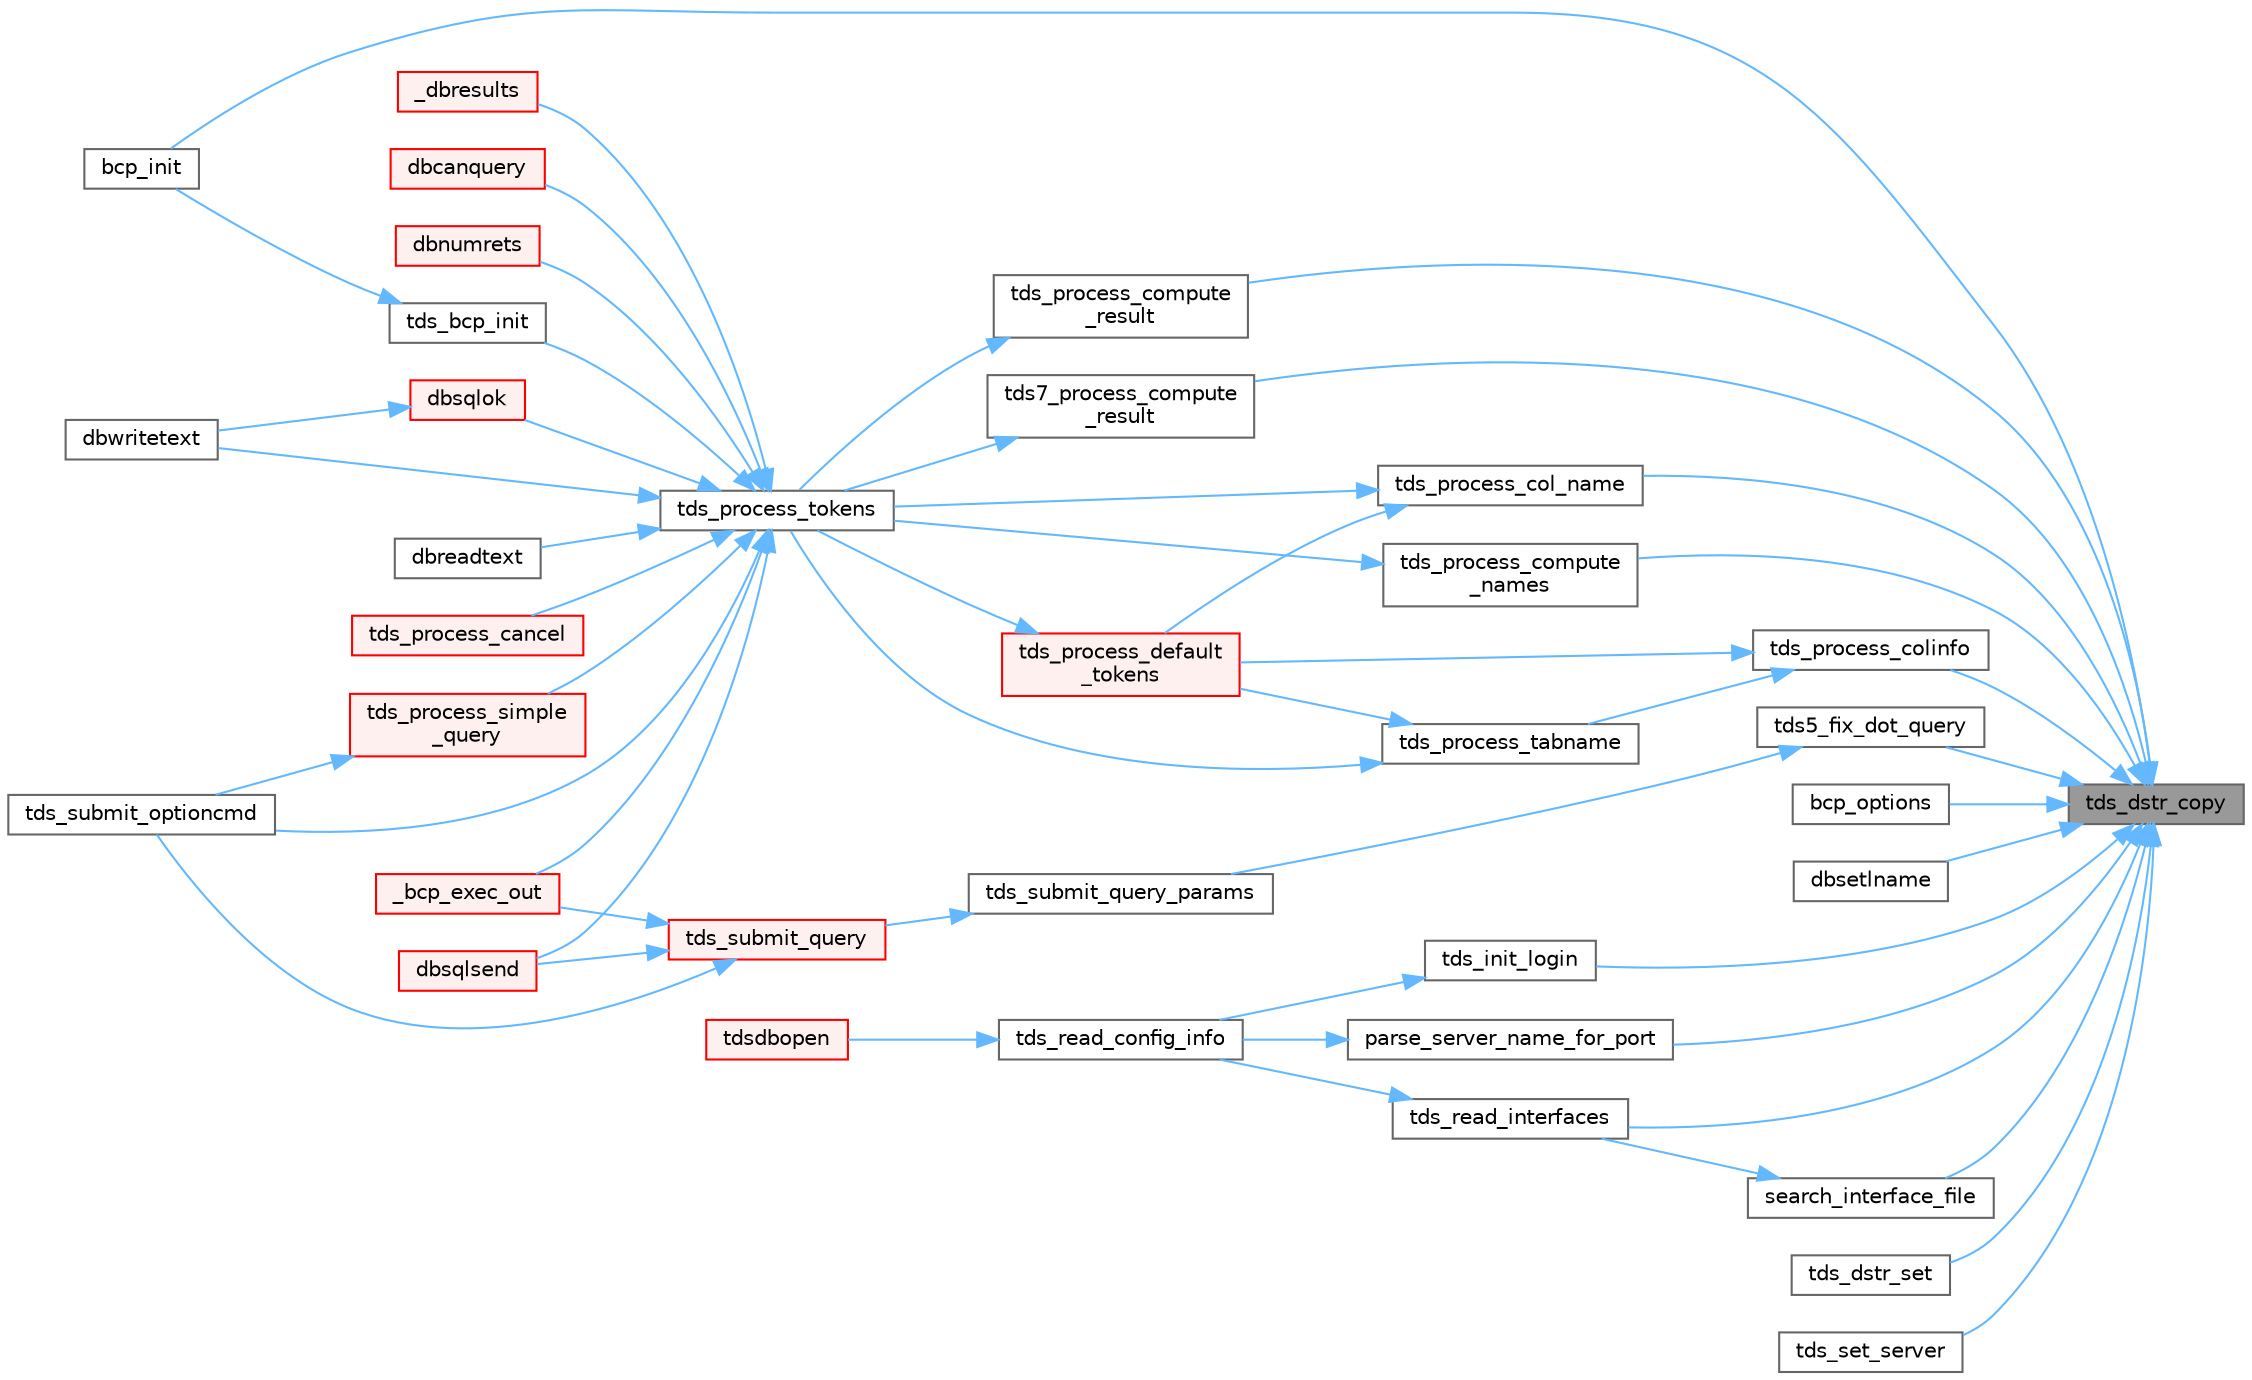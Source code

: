 digraph "tds_dstr_copy"
{
 // LATEX_PDF_SIZE
  bgcolor="transparent";
  edge [fontname=Helvetica,fontsize=10,labelfontname=Helvetica,labelfontsize=10];
  node [fontname=Helvetica,fontsize=10,shape=box,height=0.2,width=0.4];
  rankdir="RL";
  Node1 [id="Node000001",label="tds_dstr_copy",height=0.2,width=0.4,color="gray40", fillcolor="grey60", style="filled", fontcolor="black",tooltip="copy a string from another"];
  Node1 -> Node2 [id="edge1_Node000001_Node000002",dir="back",color="steelblue1",style="solid",tooltip=" "];
  Node2 [id="Node000002",label="bcp_init",height=0.2,width=0.4,color="grey40", fillcolor="white", style="filled",URL="$a00565.html#gada8e987c4a6225b9276c05ba3a4f47a0",tooltip="Prepare for bulk copy operation on a table."];
  Node1 -> Node3 [id="edge2_Node000001_Node000003",dir="back",color="steelblue1",style="solid",tooltip=" "];
  Node3 [id="Node000003",label="bcp_options",height=0.2,width=0.4,color="grey40", fillcolor="white", style="filled",URL="$a00565.html#gafec3feb5bac1cb33545ba01efb0a67b8",tooltip="Set \"hints\" for uploading a file."];
  Node1 -> Node4 [id="edge3_Node000001_Node000004",dir="back",color="steelblue1",style="solid",tooltip=" "];
  Node4 [id="Node000004",label="dbsetlname",height=0.2,width=0.4,color="grey40", fillcolor="white", style="filled",URL="$a00569.html#gae1fc46447c4f8a9ff7f66607b8cd23b6",tooltip="Set the value of a string in a LOGINREC structure."];
  Node1 -> Node5 [id="edge4_Node000001_Node000005",dir="back",color="steelblue1",style="solid",tooltip=" "];
  Node5 [id="Node000005",label="parse_server_name_for_port",height=0.2,width=0.4,color="grey40", fillcolor="white", style="filled",URL="$a00574.html#ga0f9a22fb6744c5224a97ec3f83af4e15",tooltip="Check the server name to find port info first Warning: connection-> & login-> are all modified when n..."];
  Node5 -> Node6 [id="edge5_Node000005_Node000006",dir="back",color="steelblue1",style="solid",tooltip=" "];
  Node6 [id="Node000006",label="tds_read_config_info",height=0.2,width=0.4,color="grey40", fillcolor="white", style="filled",URL="$a00574.html#ga9ff2436ea56ddcdecf984acf46ce4b90",tooltip="tds_read_config_info() will fill the tds connection structure based on configuration information gath..."];
  Node6 -> Node7 [id="edge6_Node000006_Node000007",dir="back",color="steelblue1",style="solid",tooltip=" "];
  Node7 [id="Node000007",label="tdsdbopen",height=0.2,width=0.4,color="red", fillcolor="#FFF0F0", style="filled",URL="$a00569.html#gae6da75d7b9e7b567890fc83c9459d824",tooltip="Form a connection with the server."];
  Node1 -> Node9 [id="edge7_Node000001_Node000009",dir="back",color="steelblue1",style="solid",tooltip=" "];
  Node9 [id="Node000009",label="search_interface_file",height=0.2,width=0.4,color="grey40", fillcolor="white", style="filled",URL="$a00574.html#gad43c2e3a54e42b357c4ffe93d2816a48",tooltip="Open and read the file 'file' searching for a logical server by the name of 'host'."];
  Node9 -> Node10 [id="edge8_Node000009_Node000010",dir="back",color="steelblue1",style="solid",tooltip=" "];
  Node10 [id="Node000010",label="tds_read_interfaces",height=0.2,width=0.4,color="grey40", fillcolor="white", style="filled",URL="$a00574.html#ga66de78d379cad2ee3d6c26948ad6445f",tooltip="Try to find the IP number and port for a (possibly) logical server name."];
  Node10 -> Node6 [id="edge9_Node000010_Node000006",dir="back",color="steelblue1",style="solid",tooltip=" "];
  Node1 -> Node11 [id="edge10_Node000001_Node000011",dir="back",color="steelblue1",style="solid",tooltip=" "];
  Node11 [id="Node000011",label="tds5_fix_dot_query",height=0.2,width=0.4,color="grey40", fillcolor="white", style="filled",URL="$a00578.html#ga8853354723094c8efcd87fabf675c64f",tooltip="Substitute ?-style placeholders with named (@param) ones."];
  Node11 -> Node12 [id="edge11_Node000011_Node000012",dir="back",color="steelblue1",style="solid",tooltip=" "];
  Node12 [id="Node000012",label="tds_submit_query_params",height=0.2,width=0.4,color="grey40", fillcolor="white", style="filled",URL="$a00578.html#ga95e0fccedc459a4404f496eec74a369a",tooltip="Sends a language string to the database server for processing."];
  Node12 -> Node13 [id="edge12_Node000012_Node000013",dir="back",color="steelblue1",style="solid",tooltip=" "];
  Node13 [id="Node000013",label="tds_submit_query",height=0.2,width=0.4,color="red", fillcolor="#FFF0F0", style="filled",URL="$a00578.html#ga5a29ae7f99d089dc3cea85ec6ee5f3ab",tooltip="Sends a language string to the database server for processing."];
  Node13 -> Node14 [id="edge13_Node000013_Node000014",dir="back",color="steelblue1",style="solid",tooltip=" "];
  Node14 [id="Node000014",label="_bcp_exec_out",height=0.2,width=0.4,color="red", fillcolor="#FFF0F0", style="filled",URL="$a00566.html#gae67546338cb9542a4902aa914f57f314",tooltip=" "];
  Node13 -> Node16 [id="edge14_Node000013_Node000016",dir="back",color="steelblue1",style="solid",tooltip=" "];
  Node16 [id="Node000016",label="dbsqlsend",height=0.2,width=0.4,color="red", fillcolor="#FFF0F0", style="filled",URL="$a00563.html#gac980139b9cea03cf93e373d425991481",tooltip="Transmit the command buffer to the server."];
  Node13 -> Node27 [id="edge15_Node000013_Node000027",dir="back",color="steelblue1",style="solid",tooltip=" "];
  Node27 [id="Node000027",label="tds_submit_optioncmd",height=0.2,width=0.4,color="grey40", fillcolor="white", style="filled",URL="$a00578.html#gaf0da49585d39e99780a004ee2ca23479",tooltip="Send option commands to server."];
  Node1 -> Node33 [id="edge16_Node000001_Node000033",dir="back",color="steelblue1",style="solid",tooltip=" "];
  Node33 [id="Node000033",label="tds7_process_compute\l_result",height=0.2,width=0.4,color="grey40", fillcolor="white", style="filled",URL="$a00580.html#ga6728e344caa20aea1def85f58dea138b",tooltip="tds7_process_compute_result() processes compute result sets for TDS 7/8."];
  Node33 -> Node34 [id="edge17_Node000033_Node000034",dir="back",color="steelblue1",style="solid",tooltip=" "];
  Node34 [id="Node000034",label="tds_process_tokens",height=0.2,width=0.4,color="grey40", fillcolor="white", style="filled",URL="$a00580.html#gabfc9de1d1fe718818caf63a4be4035a6",tooltip="process all streams."];
  Node34 -> Node14 [id="edge18_Node000034_Node000014",dir="back",color="steelblue1",style="solid",tooltip=" "];
  Node34 -> Node35 [id="edge19_Node000034_Node000035",dir="back",color="steelblue1",style="solid",tooltip=" "];
  Node35 [id="Node000035",label="_dbresults",height=0.2,width=0.4,color="red", fillcolor="#FFF0F0", style="filled",URL="$a00563.html#gaf1879b85e8238c015b9648d077665285",tooltip=" "];
  Node34 -> Node37 [id="edge20_Node000034_Node000037",dir="back",color="steelblue1",style="solid",tooltip=" "];
  Node37 [id="Node000037",label="dbcanquery",height=0.2,width=0.4,color="red", fillcolor="#FFF0F0", style="filled",URL="$a00563.html#ga559e24ba70d0d96c3469eb6ab8f74e05",tooltip="Cancel the query currently being retrieved, discarding all pending rows."];
  Node34 -> Node38 [id="edge21_Node000034_Node000038",dir="back",color="steelblue1",style="solid",tooltip=" "];
  Node38 [id="Node000038",label="dbnumrets",height=0.2,width=0.4,color="red", fillcolor="#FFF0F0", style="filled",URL="$a00564.html#gaff09873008411a0573f6d1a9e6c7cf4b",tooltip="Get count of output parameters filled by a stored procedure."];
  Node34 -> Node42 [id="edge22_Node000034_Node000042",dir="back",color="steelblue1",style="solid",tooltip=" "];
  Node42 [id="Node000042",label="dbreadtext",height=0.2,width=0.4,color="grey40", fillcolor="white", style="filled",URL="$a00563.html#gadd5685565c8c6c86079e17b8a73b324c",tooltip="Fetch part of a text or image value from the server."];
  Node34 -> Node43 [id="edge23_Node000034_Node000043",dir="back",color="steelblue1",style="solid",tooltip=" "];
  Node43 [id="Node000043",label="dbsqlok",height=0.2,width=0.4,color="red", fillcolor="#FFF0F0", style="filled",URL="$a00563.html#gae1f50a6a2c31fda57cb481922b06841e",tooltip="Wait for results of a query from the server."];
  Node43 -> Node31 [id="edge24_Node000043_Node000031",dir="back",color="steelblue1",style="solid",tooltip=" "];
  Node31 [id="Node000031",label="dbwritetext",height=0.2,width=0.4,color="grey40", fillcolor="white", style="filled",URL="$a00563.html#ga548153eb2eae76c48aa9d4b72258dc1c",tooltip="Send text or image data to the server."];
  Node34 -> Node16 [id="edge25_Node000034_Node000016",dir="back",color="steelblue1",style="solid",tooltip=" "];
  Node34 -> Node31 [id="edge26_Node000034_Node000031",dir="back",color="steelblue1",style="solid",tooltip=" "];
  Node34 -> Node29 [id="edge27_Node000034_Node000029",dir="back",color="steelblue1",style="solid",tooltip=" "];
  Node29 [id="Node000029",label="tds_bcp_init",height=0.2,width=0.4,color="grey40", fillcolor="white", style="filled",URL="$a00251.html#ac6610c72bd31bad5378f760fa9b12d66",tooltip="Initialize BCP information."];
  Node29 -> Node2 [id="edge28_Node000029_Node000002",dir="back",color="steelblue1",style="solid",tooltip=" "];
  Node34 -> Node44 [id="edge29_Node000034_Node000044",dir="back",color="steelblue1",style="solid",tooltip=" "];
  Node44 [id="Node000044",label="tds_process_cancel",height=0.2,width=0.4,color="red", fillcolor="#FFF0F0", style="filled",URL="$a00580.html#gaf233e79967f82f4e0dd4d11524917a34",tooltip=" "];
  Node34 -> Node46 [id="edge30_Node000034_Node000046",dir="back",color="steelblue1",style="solid",tooltip=" "];
  Node46 [id="Node000046",label="tds_process_simple\l_query",height=0.2,width=0.4,color="red", fillcolor="#FFF0F0", style="filled",URL="$a00580.html#gaeeb1562044786ea17bea361ed83e6946",tooltip="Process results for simple query as \"SET TEXTSIZE\" or \"USE dbname\" If the statement returns results,..."];
  Node46 -> Node27 [id="edge31_Node000046_Node000027",dir="back",color="steelblue1",style="solid",tooltip=" "];
  Node34 -> Node27 [id="edge32_Node000034_Node000027",dir="back",color="steelblue1",style="solid",tooltip=" "];
  Node1 -> Node54 [id="edge33_Node000001_Node000054",dir="back",color="steelblue1",style="solid",tooltip=" "];
  Node54 [id="Node000054",label="tds_dstr_set",height=0.2,width=0.4,color="grey40", fillcolor="white", style="filled",URL="$a00581.html#gab78cc59b110df2817b00f9bed74c6ff1",tooltip="set a string from another buffer."];
  Node1 -> Node55 [id="edge34_Node000001_Node000055",dir="back",color="steelblue1",style="solid",tooltip=" "];
  Node55 [id="Node000055",label="tds_init_login",height=0.2,width=0.4,color="grey40", fillcolor="white", style="filled",URL="$a00577.html#ga4f7b22f681e7160ac03dfe8d2ae8bd39",tooltip="Initialize login structure with locale information and other stuff for connection."];
  Node55 -> Node6 [id="edge35_Node000055_Node000006",dir="back",color="steelblue1",style="solid",tooltip=" "];
  Node1 -> Node56 [id="edge36_Node000001_Node000056",dir="back",color="steelblue1",style="solid",tooltip=" "];
  Node56 [id="Node000056",label="tds_process_col_name",height=0.2,width=0.4,color="grey40", fillcolor="white", style="filled",URL="$a00580.html#ga905d2fa5e1b602817bd16bb0fcf9eadb",tooltip="tds_process_col_name() is one half of the result set under TDS 4.2 it contains all the column names,..."];
  Node56 -> Node51 [id="edge37_Node000056_Node000051",dir="back",color="steelblue1",style="solid",tooltip=" "];
  Node51 [id="Node000051",label="tds_process_default\l_tokens",height=0.2,width=0.4,color="red", fillcolor="#FFF0F0", style="filled",URL="$a00580.html#ga39453d084f3f780ac4602d4abf2839f7",tooltip="tds_process_default_tokens() is a catch all function that is called to process tokens not known to ot..."];
  Node51 -> Node34 [id="edge38_Node000051_Node000034",dir="back",color="steelblue1",style="solid",tooltip=" "];
  Node56 -> Node34 [id="edge39_Node000056_Node000034",dir="back",color="steelblue1",style="solid",tooltip=" "];
  Node1 -> Node57 [id="edge40_Node000001_Node000057",dir="back",color="steelblue1",style="solid",tooltip=" "];
  Node57 [id="Node000057",label="tds_process_colinfo",height=0.2,width=0.4,color="grey40", fillcolor="white", style="filled",URL="$a00580.html#ga22c7f413d43fc0d511e122a3de389166",tooltip="Reads column information."];
  Node57 -> Node51 [id="edge41_Node000057_Node000051",dir="back",color="steelblue1",style="solid",tooltip=" "];
  Node57 -> Node58 [id="edge42_Node000057_Node000058",dir="back",color="steelblue1",style="solid",tooltip=" "];
  Node58 [id="Node000058",label="tds_process_tabname",height=0.2,width=0.4,color="grey40", fillcolor="white", style="filled",URL="$a00580.html#gaeec59bca9bd0c5388e245f0d19d9c81a",tooltip="Process list of table from network."];
  Node58 -> Node51 [id="edge43_Node000058_Node000051",dir="back",color="steelblue1",style="solid",tooltip=" "];
  Node58 -> Node34 [id="edge44_Node000058_Node000034",dir="back",color="steelblue1",style="solid",tooltip=" "];
  Node1 -> Node59 [id="edge45_Node000001_Node000059",dir="back",color="steelblue1",style="solid",tooltip=" "];
  Node59 [id="Node000059",label="tds_process_compute\l_names",height=0.2,width=0.4,color="grey40", fillcolor="white", style="filled",URL="$a00580.html#gae5b3e01f3d665f9e377de091f46f1ab9",tooltip="tds_process_compute_names() processes compute result sets."];
  Node59 -> Node34 [id="edge46_Node000059_Node000034",dir="back",color="steelblue1",style="solid",tooltip=" "];
  Node1 -> Node60 [id="edge47_Node000001_Node000060",dir="back",color="steelblue1",style="solid",tooltip=" "];
  Node60 [id="Node000060",label="tds_process_compute\l_result",height=0.2,width=0.4,color="grey40", fillcolor="white", style="filled",URL="$a00580.html#gae3368ea80d0d8b13791ceb13ee5f19c9",tooltip="tds_process_compute_result() processes compute result sets."];
  Node60 -> Node34 [id="edge48_Node000060_Node000034",dir="back",color="steelblue1",style="solid",tooltip=" "];
  Node1 -> Node10 [id="edge49_Node000001_Node000010",dir="back",color="steelblue1",style="solid",tooltip=" "];
  Node1 -> Node61 [id="edge50_Node000001_Node000061",dir="back",color="steelblue1",style="solid",tooltip=" "];
  Node61 [id="Node000061",label="tds_set_server",height=0.2,width=0.4,color="grey40", fillcolor="white", style="filled",URL="$a01485.html#a11dd024f29372af84d4bc73daf864206",tooltip="Set the servername in a TDSLOGIN structure."];
}
